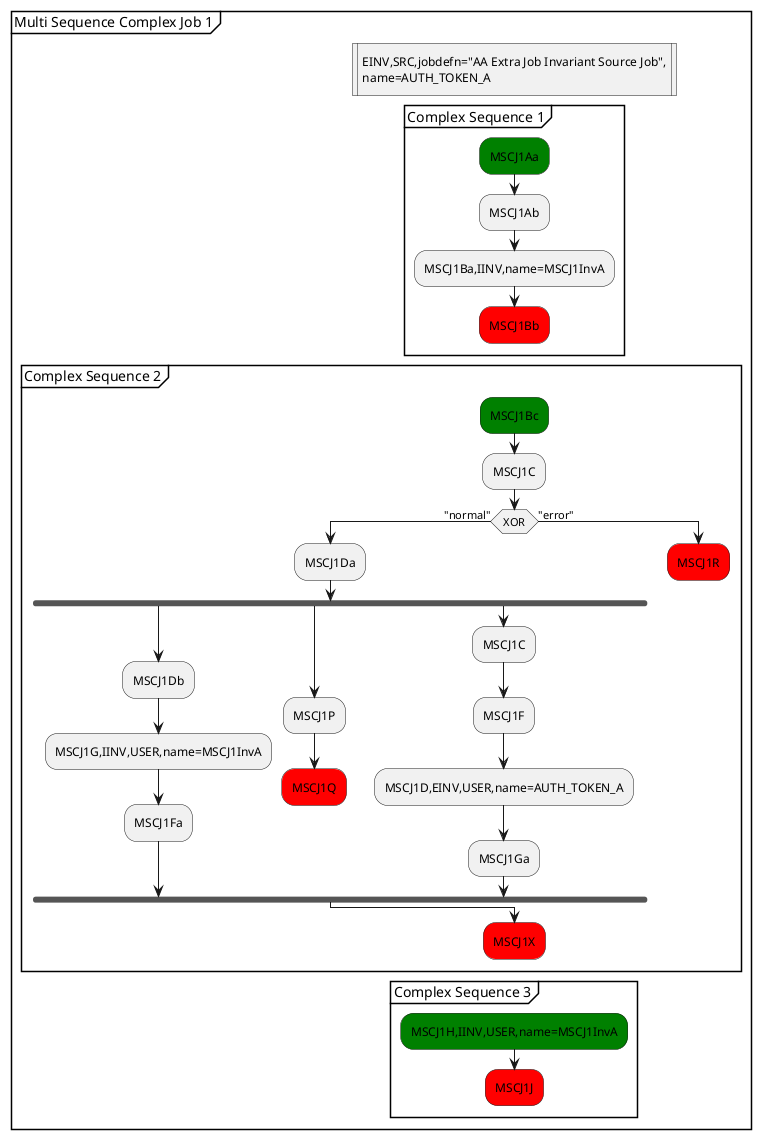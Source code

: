 @startuml

partition "Multi Sequence Complex Job 1" {
 :EINV,SRC,jobdefn="AA Extra Job Invariant Source Job",
 name=AUTH_TOKEN_A|
 detach
group "Complex Sequence 1"
  #green:MSCJ1Aa;
  :MSCJ1Ab;
  :MSCJ1Ba,IINV,name=MSCJ1InvA;
  #red:MSCJ1Bb;
  detach
end group  
group "Complex Sequence 2"
  #green:MSCJ1Bc;
  :MSCJ1C;
  if (XOR) then ("normal")
    :MSCJ1Da;
    fork
    :MSCJ1Db;
      :MSCJ1G,IINV,USER,name=MSCJ1InvA;
      :MSCJ1Fa;
    fork again
      :MSCJ1P;
      #red:MSCJ1Q;
      detach
    fork again
      :MSCJ1C;
      :MSCJ1F;
      :MSCJ1D,EINV,USER,name=AUTH_TOKEN_A;
      :MSCJ1Ga;
    end fork
  else ("error")
    #red:MSCJ1R;
    detach
  endif
  #red:MSCJ1X;
  detach
end group
group "Complex Sequence 3"  
    #green:MSCJ1H,IINV,USER,name=MSCJ1InvA;
    #red:MSCJ1J;
    detach
end group
}
@enduml